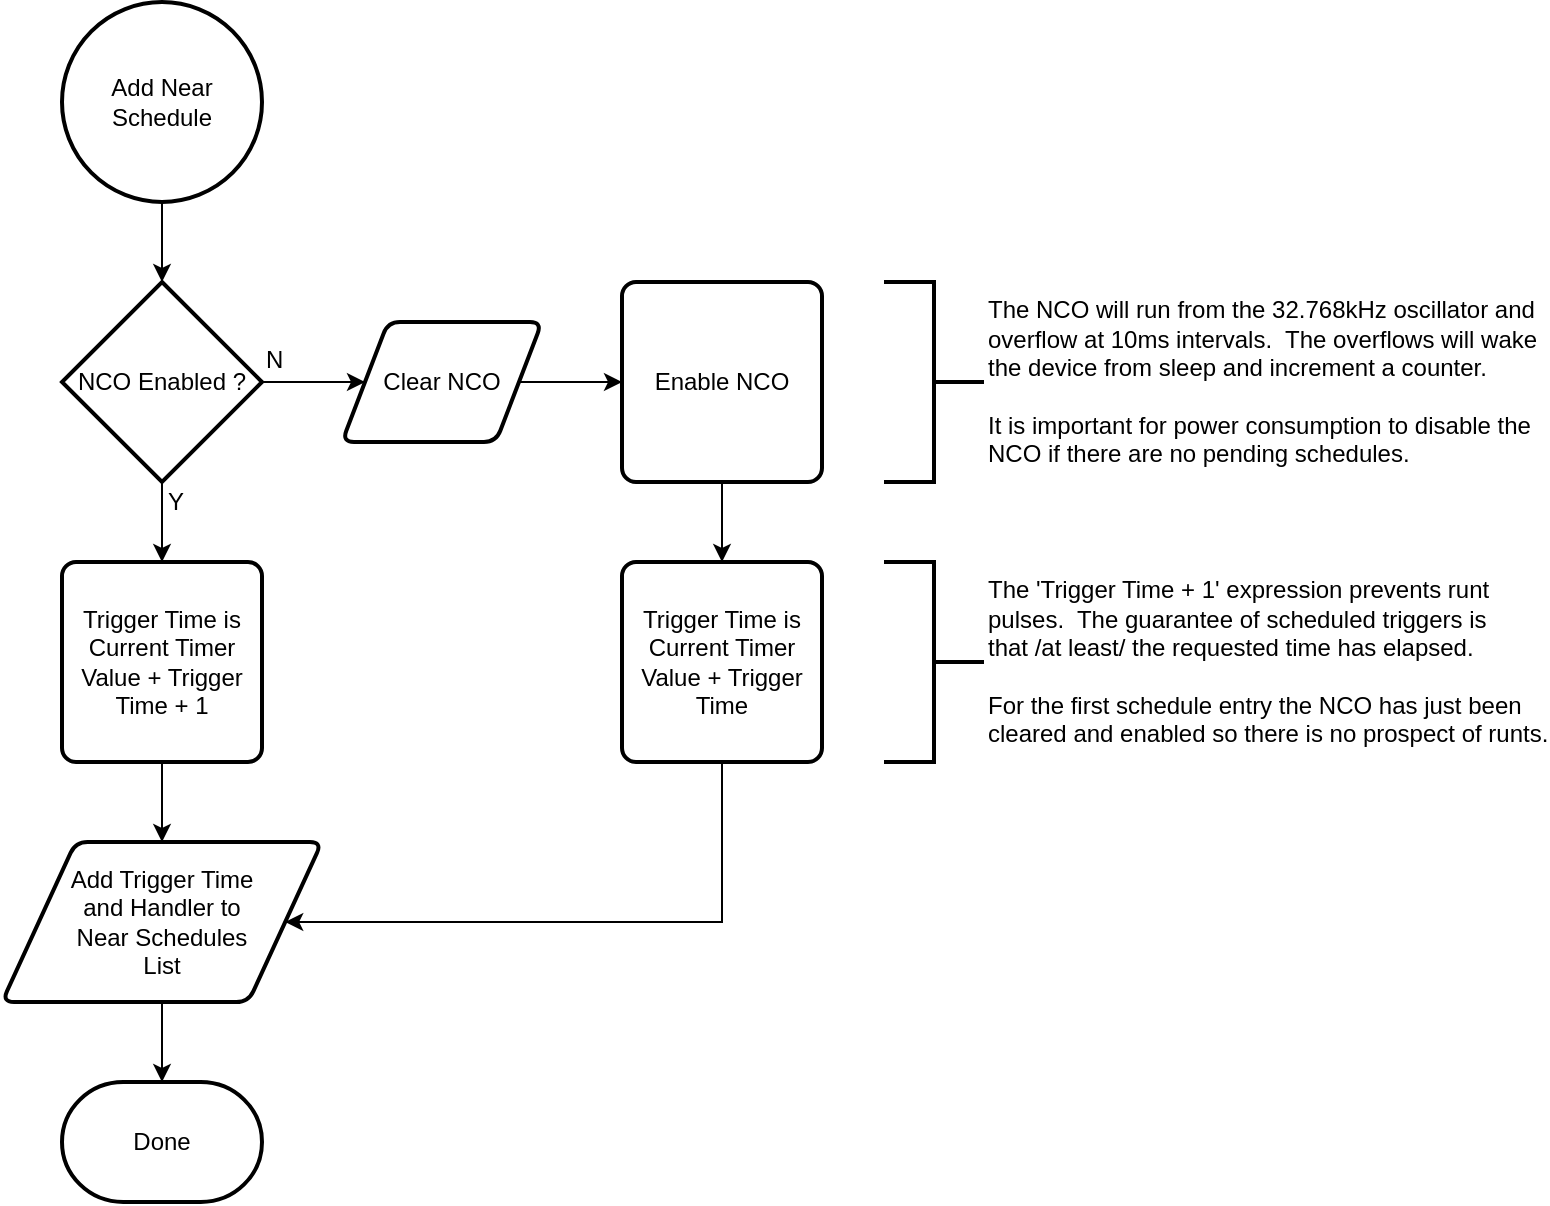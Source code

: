 <mxfile version="10.6.5"><diagram id="UR1pL9tfeEBwlWv-8XV9" name="Page-1"><mxGraphModel dx="1394" dy="808" grid="1" gridSize="10" guides="1" tooltips="1" connect="1" arrows="1" fold="1" page="1" pageScale="1" pageWidth="827" pageHeight="1169" math="0" shadow="0"><root><mxCell id="0"/><mxCell id="1" parent="0"/><mxCell id="Ofm1CFLoyJrGQh_StyRK-8" value="" style="edgeStyle=orthogonalEdgeStyle;rounded=0;orthogonalLoop=1;jettySize=auto;html=1;" edge="1" parent="1" source="Ofm1CFLoyJrGQh_StyRK-1" target="Ofm1CFLoyJrGQh_StyRK-2"><mxGeometry relative="1" as="geometry"/></mxCell><mxCell id="Ofm1CFLoyJrGQh_StyRK-1" value="Add Near Schedule" style="strokeWidth=2;html=1;shape=mxgraph.flowchart.start_2;whiteSpace=wrap;" vertex="1" parent="1"><mxGeometry x="69" y="40" width="100" height="100" as="geometry"/></mxCell><mxCell id="Ofm1CFLoyJrGQh_StyRK-9" value="" style="edgeStyle=orthogonalEdgeStyle;rounded=0;orthogonalLoop=1;jettySize=auto;html=1;" edge="1" parent="1" source="Ofm1CFLoyJrGQh_StyRK-2" target="Ofm1CFLoyJrGQh_StyRK-4"><mxGeometry relative="1" as="geometry"/></mxCell><mxCell id="Ofm1CFLoyJrGQh_StyRK-13" value="" style="edgeStyle=orthogonalEdgeStyle;rounded=0;orthogonalLoop=1;jettySize=auto;html=1;" edge="1" parent="1" source="Ofm1CFLoyJrGQh_StyRK-2" target="Ofm1CFLoyJrGQh_StyRK-7"><mxGeometry relative="1" as="geometry"/></mxCell><mxCell id="Ofm1CFLoyJrGQh_StyRK-2" value="NCO Enabled ?" style="strokeWidth=2;html=1;shape=mxgraph.flowchart.decision;whiteSpace=wrap;" vertex="1" parent="1"><mxGeometry x="69" y="180" width="100" height="100" as="geometry"/></mxCell><mxCell id="Ofm1CFLoyJrGQh_StyRK-17" value="" style="edgeStyle=orthogonalEdgeStyle;rounded=0;orthogonalLoop=1;jettySize=auto;html=1;" edge="1" parent="1" source="Ofm1CFLoyJrGQh_StyRK-3" target="Ofm1CFLoyJrGQh_StyRK-16"><mxGeometry relative="1" as="geometry"/></mxCell><mxCell id="Ofm1CFLoyJrGQh_StyRK-3" value="Enable NCO" style="rounded=1;whiteSpace=wrap;html=1;absoluteArcSize=1;arcSize=14;strokeWidth=2;" vertex="1" parent="1"><mxGeometry x="349" y="180" width="100" height="100" as="geometry"/></mxCell><mxCell id="Ofm1CFLoyJrGQh_StyRK-10" value="" style="edgeStyle=orthogonalEdgeStyle;rounded=0;orthogonalLoop=1;jettySize=auto;html=1;" edge="1" parent="1" source="Ofm1CFLoyJrGQh_StyRK-4" target="Ofm1CFLoyJrGQh_StyRK-3"><mxGeometry relative="1" as="geometry"/></mxCell><mxCell id="Ofm1CFLoyJrGQh_StyRK-4" value="Clear NCO&lt;br&gt;" style="verticalLabelPosition=middle;verticalAlign=middle;html=1;strokeWidth=2;shape=parallelogram;perimeter=parallelogramPerimeter;whiteSpace=wrap;rounded=1;arcSize=12;size=0.23;labelPosition=center;align=center;" vertex="1" parent="1"><mxGeometry x="209" y="200" width="100" height="60" as="geometry"/></mxCell><mxCell id="Ofm1CFLoyJrGQh_StyRK-15" value="" style="edgeStyle=orthogonalEdgeStyle;rounded=0;orthogonalLoop=1;jettySize=auto;html=1;" edge="1" parent="1" source="Ofm1CFLoyJrGQh_StyRK-5" target="Ofm1CFLoyJrGQh_StyRK-6"><mxGeometry relative="1" as="geometry"/></mxCell><mxCell id="Ofm1CFLoyJrGQh_StyRK-5" value="Add Trigger Time&lt;br&gt;and Handler to&lt;br&gt;Near Schedules&lt;br&gt;List" style="verticalLabelPosition=middle;verticalAlign=middle;html=1;strokeWidth=2;shape=parallelogram;perimeter=parallelogramPerimeter;whiteSpace=wrap;rounded=1;arcSize=12;size=0.23;labelPosition=center;align=center;" vertex="1" parent="1"><mxGeometry x="39" y="460" width="160" height="80" as="geometry"/></mxCell><mxCell id="Ofm1CFLoyJrGQh_StyRK-6" value="Done" style="strokeWidth=2;html=1;shape=mxgraph.flowchart.terminator;whiteSpace=wrap;" vertex="1" parent="1"><mxGeometry x="69" y="580" width="100" height="60" as="geometry"/></mxCell><mxCell id="Ofm1CFLoyJrGQh_StyRK-14" value="" style="edgeStyle=orthogonalEdgeStyle;rounded=0;orthogonalLoop=1;jettySize=auto;html=1;" edge="1" parent="1" source="Ofm1CFLoyJrGQh_StyRK-7" target="Ofm1CFLoyJrGQh_StyRK-5"><mxGeometry relative="1" as="geometry"/></mxCell><mxCell id="Ofm1CFLoyJrGQh_StyRK-7" value="Trigger Time is Current Timer Value + Trigger Time + 1" style="rounded=1;whiteSpace=wrap;html=1;absoluteArcSize=1;arcSize=14;strokeWidth=2;" vertex="1" parent="1"><mxGeometry x="69" y="320" width="100" height="100" as="geometry"/></mxCell><mxCell id="Ofm1CFLoyJrGQh_StyRK-18" style="edgeStyle=orthogonalEdgeStyle;rounded=0;orthogonalLoop=1;jettySize=auto;html=1;entryX=1;entryY=0.5;entryDx=0;entryDy=0;" edge="1" parent="1" source="Ofm1CFLoyJrGQh_StyRK-16" target="Ofm1CFLoyJrGQh_StyRK-5"><mxGeometry relative="1" as="geometry"><Array as="points"><mxPoint x="399" y="500"/></Array></mxGeometry></mxCell><mxCell id="Ofm1CFLoyJrGQh_StyRK-16" value="Trigger Time is Current Timer Value + Trigger Time" style="rounded=1;whiteSpace=wrap;html=1;absoluteArcSize=1;arcSize=14;strokeWidth=2;" vertex="1" parent="1"><mxGeometry x="349" y="320" width="100" height="100" as="geometry"/></mxCell><mxCell id="Ofm1CFLoyJrGQh_StyRK-19" value="The 'Trigger Time + 1' expression prevents runt&lt;br&gt;pulses.&amp;nbsp; The guarantee of scheduled triggers is&lt;br&gt;that /at least/ the requested time has elapsed.&lt;br&gt;&lt;br&gt;For the first schedule entry the NCO has just been&lt;br&gt;cleared and enabled so there is no prospect of runts.&lt;br&gt;" style="strokeWidth=2;html=1;shape=mxgraph.flowchart.annotation_2;align=left;pointerEvents=1;flipH=1;labelPosition=right;verticalLabelPosition=middle;verticalAlign=middle;" vertex="1" parent="1"><mxGeometry x="480" y="320" width="50" height="100" as="geometry"/></mxCell><mxCell id="Ofm1CFLoyJrGQh_StyRK-21" value="The NCO will run from the 32.768kHz oscillator and&lt;br&gt;overflow at 10ms intervals.&amp;nbsp; The overflows will wake&lt;br&gt;the device from sleep and increment a counter.&lt;br&gt;&lt;br&gt;It is important for power consumption to disable the&lt;br&gt;NCO if there are no pending schedules.&lt;br&gt;" style="strokeWidth=2;html=1;shape=mxgraph.flowchart.annotation_2;align=left;pointerEvents=1;flipH=1;labelPosition=right;verticalLabelPosition=middle;verticalAlign=middle;" vertex="1" parent="1"><mxGeometry x="480" y="180" width="50" height="100" as="geometry"/></mxCell><mxCell id="Ofm1CFLoyJrGQh_StyRK-22" value="N" style="text;html=1;resizable=0;points=[];autosize=1;align=left;verticalAlign=top;spacingTop=-4;" vertex="1" parent="1"><mxGeometry x="169" y="209" width="20" height="20" as="geometry"/></mxCell><mxCell id="Ofm1CFLoyJrGQh_StyRK-23" value="Y" style="text;html=1;resizable=0;points=[];autosize=1;align=left;verticalAlign=top;spacingTop=-4;" vertex="1" parent="1"><mxGeometry x="120" y="280" width="20" height="20" as="geometry"/></mxCell></root></mxGraphModel></diagram></mxfile>